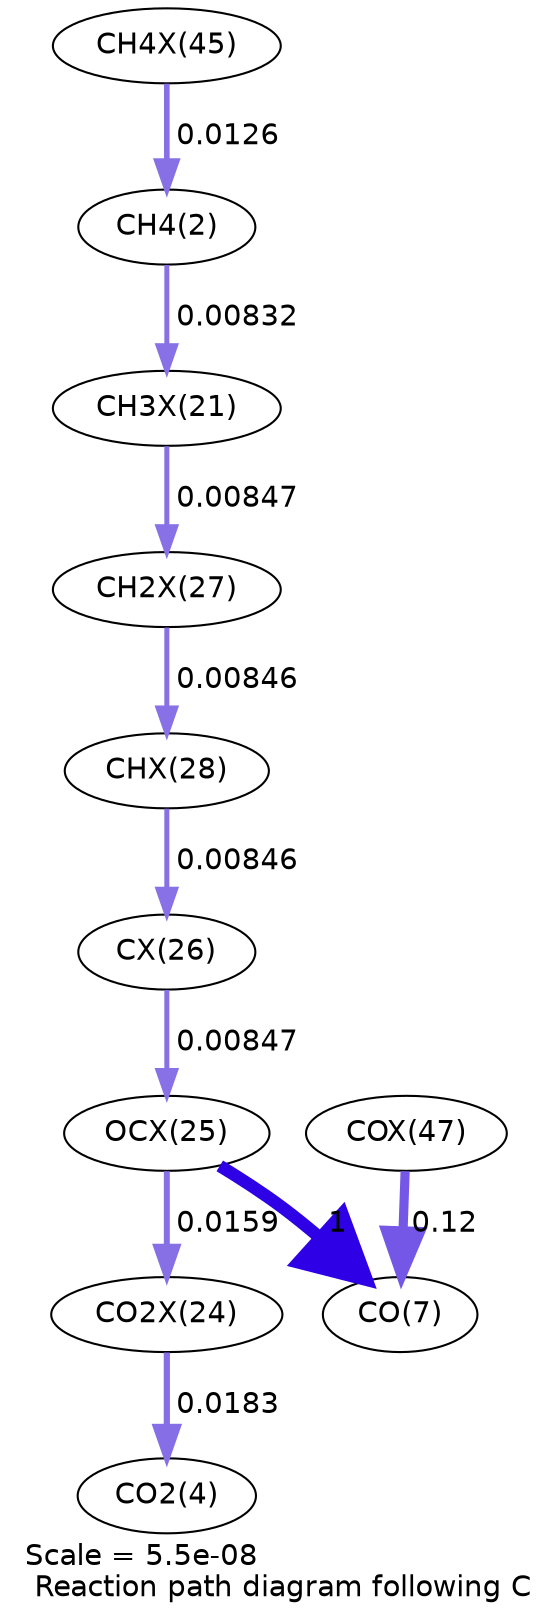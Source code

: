 digraph reaction_paths {
center=1;
s34 -> s4[fontname="Helvetica", penwidth=2.7, arrowsize=1.35, color="0.7, 0.513, 0.9"
, label=" 0.0126"];
s4 -> s26[fontname="Helvetica", penwidth=2.38, arrowsize=1.19, color="0.7, 0.508, 0.9"
, label=" 0.00832"];
s26 -> s32[fontname="Helvetica", penwidth=2.4, arrowsize=1.2, color="0.7, 0.508, 0.9"
, label=" 0.00847"];
s32 -> s33[fontname="Helvetica", penwidth=2.4, arrowsize=1.2, color="0.7, 0.508, 0.9"
, label=" 0.00846"];
s33 -> s31[fontname="Helvetica", penwidth=2.4, arrowsize=1.2, color="0.7, 0.508, 0.9"
, label=" 0.00846"];
s31 -> s30[fontname="Helvetica", penwidth=2.4, arrowsize=1.2, color="0.7, 0.508, 0.9"
, label=" 0.00847"];
s30 -> s9[fontname="Helvetica", penwidth=6, arrowsize=3, color="0.7, 1.5, 0.9"
, label=" 1"];
s36 -> s9[fontname="Helvetica", penwidth=4.4, arrowsize=2.2, color="0.7, 0.62, 0.9"
, label=" 0.12"];
s30 -> s29[fontname="Helvetica", penwidth=2.87, arrowsize=1.44, color="0.7, 0.516, 0.9"
, label=" 0.0159"];
s29 -> s6[fontname="Helvetica", penwidth=2.98, arrowsize=1.49, color="0.7, 0.518, 0.9"
, label=" 0.0183"];
s4 [ fontname="Helvetica", label="CH4(2)"];
s6 [ fontname="Helvetica", label="CO2(4)"];
s9 [ fontname="Helvetica", label="CO(7)"];
s26 [ fontname="Helvetica", label="CH3X(21)"];
s29 [ fontname="Helvetica", label="CO2X(24)"];
s30 [ fontname="Helvetica", label="OCX(25)"];
s31 [ fontname="Helvetica", label="CX(26)"];
s32 [ fontname="Helvetica", label="CH2X(27)"];
s33 [ fontname="Helvetica", label="CHX(28)"];
s34 [ fontname="Helvetica", label="CH4X(45)"];
s36 [ fontname="Helvetica", label="COX(47)"];
 label = "Scale = 5.5e-08\l Reaction path diagram following C";
 fontname = "Helvetica";
}

